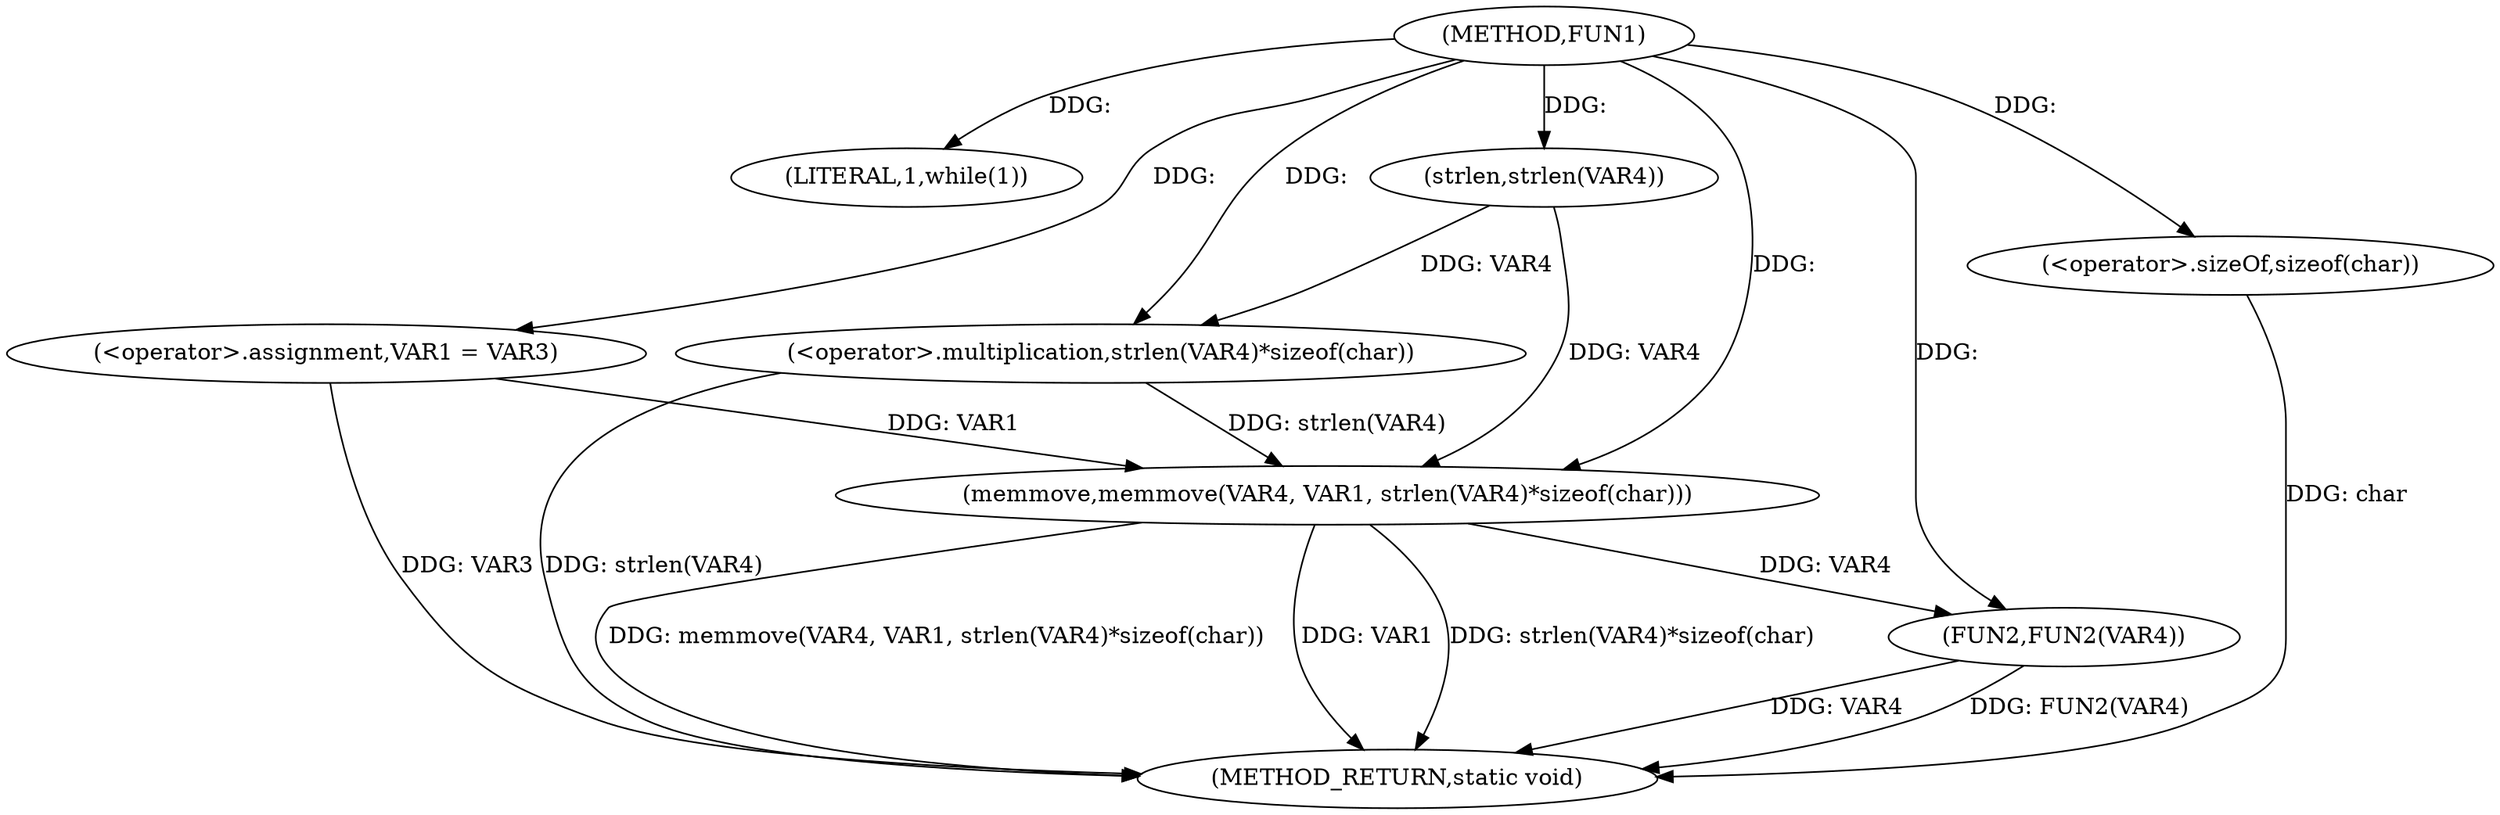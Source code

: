 digraph FUN1 {  
"1000100" [label = "(METHOD,FUN1)" ]
"1000124" [label = "(METHOD_RETURN,static void)" ]
"1000106" [label = "(LITERAL,1,while(1))" ]
"1000108" [label = "(<operator>.assignment,VAR1 = VAR3)" ]
"1000114" [label = "(memmove,memmove(VAR4, VAR1, strlen(VAR4)*sizeof(char)))" ]
"1000117" [label = "(<operator>.multiplication,strlen(VAR4)*sizeof(char))" ]
"1000118" [label = "(strlen,strlen(VAR4))" ]
"1000120" [label = "(<operator>.sizeOf,sizeof(char))" ]
"1000122" [label = "(FUN2,FUN2(VAR4))" ]
  "1000114" -> "1000124"  [ label = "DDG: strlen(VAR4)*sizeof(char)"] 
  "1000114" -> "1000124"  [ label = "DDG: memmove(VAR4, VAR1, strlen(VAR4)*sizeof(char))"] 
  "1000122" -> "1000124"  [ label = "DDG: VAR4"] 
  "1000120" -> "1000124"  [ label = "DDG: char"] 
  "1000117" -> "1000124"  [ label = "DDG: strlen(VAR4)"] 
  "1000122" -> "1000124"  [ label = "DDG: FUN2(VAR4)"] 
  "1000114" -> "1000124"  [ label = "DDG: VAR1"] 
  "1000108" -> "1000124"  [ label = "DDG: VAR3"] 
  "1000100" -> "1000106"  [ label = "DDG: "] 
  "1000100" -> "1000108"  [ label = "DDG: "] 
  "1000118" -> "1000114"  [ label = "DDG: VAR4"] 
  "1000100" -> "1000114"  [ label = "DDG: "] 
  "1000108" -> "1000114"  [ label = "DDG: VAR1"] 
  "1000117" -> "1000114"  [ label = "DDG: strlen(VAR4)"] 
  "1000118" -> "1000117"  [ label = "DDG: VAR4"] 
  "1000100" -> "1000118"  [ label = "DDG: "] 
  "1000100" -> "1000117"  [ label = "DDG: "] 
  "1000100" -> "1000120"  [ label = "DDG: "] 
  "1000114" -> "1000122"  [ label = "DDG: VAR4"] 
  "1000100" -> "1000122"  [ label = "DDG: "] 
}

